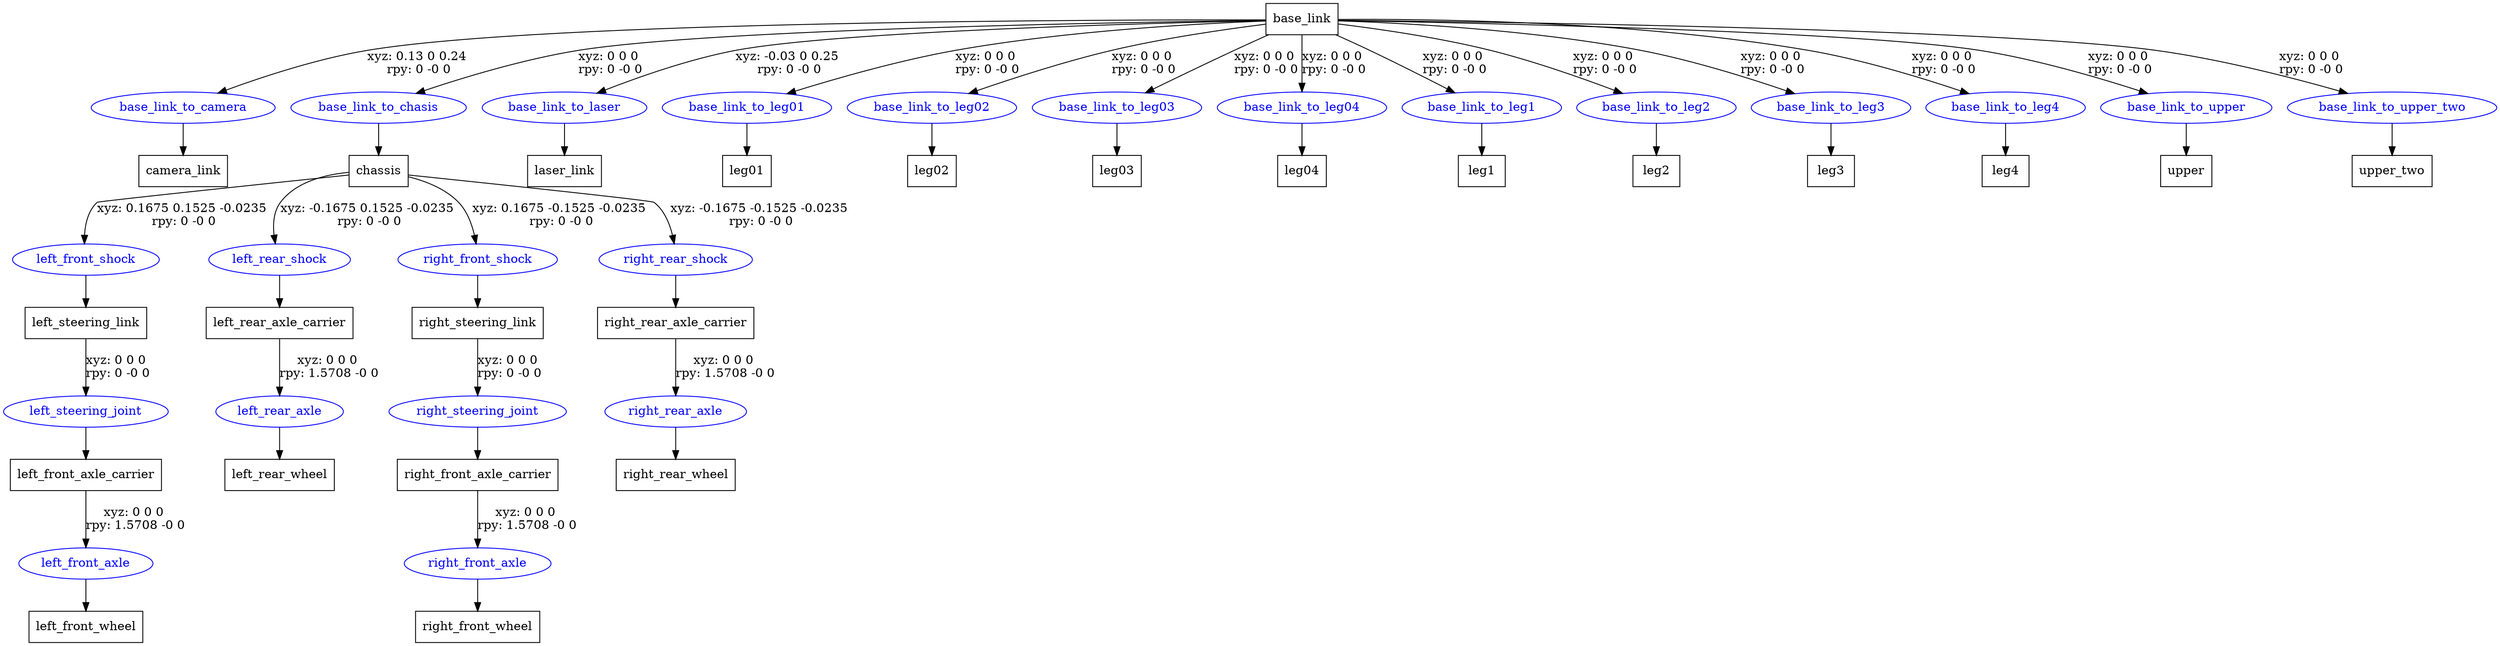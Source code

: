 digraph G {
node [shape=box];
"base_link" [label="base_link"];
"camera_link" [label="camera_link"];
"chassis" [label="chassis"];
"left_steering_link" [label="left_steering_link"];
"left_front_axle_carrier" [label="left_front_axle_carrier"];
"left_front_wheel" [label="left_front_wheel"];
"left_rear_axle_carrier" [label="left_rear_axle_carrier"];
"left_rear_wheel" [label="left_rear_wheel"];
"right_steering_link" [label="right_steering_link"];
"right_front_axle_carrier" [label="right_front_axle_carrier"];
"right_front_wheel" [label="right_front_wheel"];
"right_rear_axle_carrier" [label="right_rear_axle_carrier"];
"right_rear_wheel" [label="right_rear_wheel"];
"laser_link" [label="laser_link"];
"leg01" [label="leg01"];
"leg02" [label="leg02"];
"leg03" [label="leg03"];
"leg04" [label="leg04"];
"leg1" [label="leg1"];
"leg2" [label="leg2"];
"leg3" [label="leg3"];
"leg4" [label="leg4"];
"upper" [label="upper"];
"upper_two" [label="upper_two"];
node [shape=ellipse, color=blue, fontcolor=blue];
"base_link" -> "base_link_to_camera" [label="xyz: 0.13 0 0.24 \nrpy: 0 -0 0"]
"base_link_to_camera" -> "camera_link"
"base_link" -> "base_link_to_chasis" [label="xyz: 0 0 0 \nrpy: 0 -0 0"]
"base_link_to_chasis" -> "chassis"
"chassis" -> "left_front_shock" [label="xyz: 0.1675 0.1525 -0.0235 \nrpy: 0 -0 0"]
"left_front_shock" -> "left_steering_link"
"left_steering_link" -> "left_steering_joint" [label="xyz: 0 0 0 \nrpy: 0 -0 0"]
"left_steering_joint" -> "left_front_axle_carrier"
"left_front_axle_carrier" -> "left_front_axle" [label="xyz: 0 0 0 \nrpy: 1.5708 -0 0"]
"left_front_axle" -> "left_front_wheel"
"chassis" -> "left_rear_shock" [label="xyz: -0.1675 0.1525 -0.0235 \nrpy: 0 -0 0"]
"left_rear_shock" -> "left_rear_axle_carrier"
"left_rear_axle_carrier" -> "left_rear_axle" [label="xyz: 0 0 0 \nrpy: 1.5708 -0 0"]
"left_rear_axle" -> "left_rear_wheel"
"chassis" -> "right_front_shock" [label="xyz: 0.1675 -0.1525 -0.0235 \nrpy: 0 -0 0"]
"right_front_shock" -> "right_steering_link"
"right_steering_link" -> "right_steering_joint" [label="xyz: 0 0 0 \nrpy: 0 -0 0"]
"right_steering_joint" -> "right_front_axle_carrier"
"right_front_axle_carrier" -> "right_front_axle" [label="xyz: 0 0 0 \nrpy: 1.5708 -0 0"]
"right_front_axle" -> "right_front_wheel"
"chassis" -> "right_rear_shock" [label="xyz: -0.1675 -0.1525 -0.0235 \nrpy: 0 -0 0"]
"right_rear_shock" -> "right_rear_axle_carrier"
"right_rear_axle_carrier" -> "right_rear_axle" [label="xyz: 0 0 0 \nrpy: 1.5708 -0 0"]
"right_rear_axle" -> "right_rear_wheel"
"base_link" -> "base_link_to_laser" [label="xyz: -0.03 0 0.25 \nrpy: 0 -0 0"]
"base_link_to_laser" -> "laser_link"
"base_link" -> "base_link_to_leg01" [label="xyz: 0 0 0 \nrpy: 0 -0 0"]
"base_link_to_leg01" -> "leg01"
"base_link" -> "base_link_to_leg02" [label="xyz: 0 0 0 \nrpy: 0 -0 0"]
"base_link_to_leg02" -> "leg02"
"base_link" -> "base_link_to_leg03" [label="xyz: 0 0 0 \nrpy: 0 -0 0"]
"base_link_to_leg03" -> "leg03"
"base_link" -> "base_link_to_leg04" [label="xyz: 0 0 0 \nrpy: 0 -0 0"]
"base_link_to_leg04" -> "leg04"
"base_link" -> "base_link_to_leg1" [label="xyz: 0 0 0 \nrpy: 0 -0 0"]
"base_link_to_leg1" -> "leg1"
"base_link" -> "base_link_to_leg2" [label="xyz: 0 0 0 \nrpy: 0 -0 0"]
"base_link_to_leg2" -> "leg2"
"base_link" -> "base_link_to_leg3" [label="xyz: 0 0 0 \nrpy: 0 -0 0"]
"base_link_to_leg3" -> "leg3"
"base_link" -> "base_link_to_leg4" [label="xyz: 0 0 0 \nrpy: 0 -0 0"]
"base_link_to_leg4" -> "leg4"
"base_link" -> "base_link_to_upper" [label="xyz: 0 0 0 \nrpy: 0 -0 0"]
"base_link_to_upper" -> "upper"
"base_link" -> "base_link_to_upper_two" [label="xyz: 0 0 0 \nrpy: 0 -0 0"]
"base_link_to_upper_two" -> "upper_two"
}
